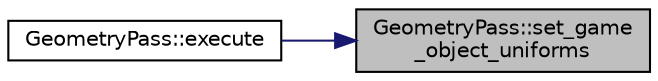 digraph "GeometryPass::set_game_object_uniforms"
{
 // INTERACTIVE_SVG=YES
 // LATEX_PDF_SIZE
  bgcolor="transparent";
  edge [fontname="Helvetica",fontsize="10",labelfontname="Helvetica",labelfontsize="10"];
  node [fontname="Helvetica",fontsize="10",shape=record];
  rankdir="RL";
  Node1 [label="GeometryPass::set_game\l_object_uniforms",height=0.2,width=0.4,color="black", fillcolor="grey75", style="filled", fontcolor="black",tooltip=" "];
  Node1 -> Node2 [dir="back",color="midnightblue",fontsize="10",style="solid",fontname="Helvetica"];
  Node2 [label="GeometryPass::execute",height=0.2,width=0.4,color="black",URL="$df/d74/class_geometry_pass.html#a6a34e55efa6ef571a8e5f5e55b28813c",tooltip=" "];
}
